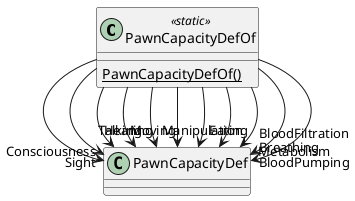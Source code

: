 @startuml
class PawnCapacityDefOf <<static>> {
    {static} PawnCapacityDefOf()
}
PawnCapacityDefOf --> "Consciousness" PawnCapacityDef
PawnCapacityDefOf --> "Sight" PawnCapacityDef
PawnCapacityDefOf --> "Hearing" PawnCapacityDef
PawnCapacityDefOf --> "Moving" PawnCapacityDef
PawnCapacityDefOf --> "Manipulation" PawnCapacityDef
PawnCapacityDefOf --> "Talking" PawnCapacityDef
PawnCapacityDefOf --> "Eating" PawnCapacityDef
PawnCapacityDefOf --> "Breathing" PawnCapacityDef
PawnCapacityDefOf --> "BloodFiltration" PawnCapacityDef
PawnCapacityDefOf --> "BloodPumping" PawnCapacityDef
PawnCapacityDefOf --> "Metabolism" PawnCapacityDef
@enduml
